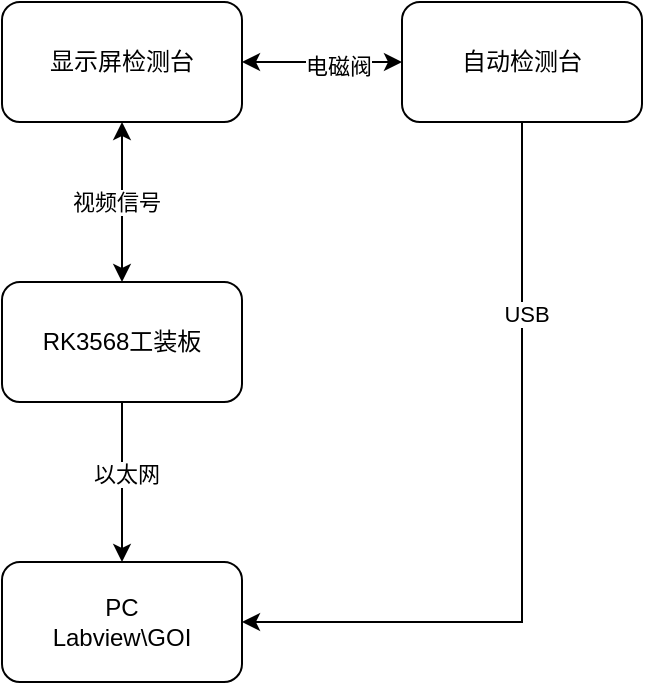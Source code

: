 <mxfile version="24.7.12">
  <diagram id="C5RBs43oDa-KdzZeNtuy" name="Page-1">
    <mxGraphModel dx="1554" dy="855" grid="1" gridSize="10" guides="1" tooltips="1" connect="1" arrows="1" fold="1" page="1" pageScale="1" pageWidth="827" pageHeight="1169" math="0" shadow="0">
      <root>
        <mxCell id="WIyWlLk6GJQsqaUBKTNV-0" />
        <mxCell id="WIyWlLk6GJQsqaUBKTNV-1" parent="WIyWlLk6GJQsqaUBKTNV-0" />
        <mxCell id="_CQTEebbkpNrZHb61_R--0" value="显示屏检测台" style="rounded=1;whiteSpace=wrap;html=1;" vertex="1" parent="WIyWlLk6GJQsqaUBKTNV-1">
          <mxGeometry x="284" y="180" width="120" height="60" as="geometry" />
        </mxCell>
        <mxCell id="_CQTEebbkpNrZHb61_R--9" value="" style="edgeStyle=orthogonalEdgeStyle;rounded=0;orthogonalLoop=1;jettySize=auto;html=1;" edge="1" parent="WIyWlLk6GJQsqaUBKTNV-1" source="_CQTEebbkpNrZHb61_R--4" target="_CQTEebbkpNrZHb61_R--8">
          <mxGeometry relative="1" as="geometry" />
        </mxCell>
        <mxCell id="_CQTEebbkpNrZHb61_R--10" value="以太网" style="edgeLabel;html=1;align=center;verticalAlign=middle;resizable=0;points=[];" vertex="1" connectable="0" parent="_CQTEebbkpNrZHb61_R--9">
          <mxGeometry x="-0.11" y="2" relative="1" as="geometry">
            <mxPoint as="offset" />
          </mxGeometry>
        </mxCell>
        <mxCell id="_CQTEebbkpNrZHb61_R--4" value="RK3568工装板" style="rounded=1;whiteSpace=wrap;html=1;" vertex="1" parent="WIyWlLk6GJQsqaUBKTNV-1">
          <mxGeometry x="284" y="320" width="120" height="60" as="geometry" />
        </mxCell>
        <mxCell id="_CQTEebbkpNrZHb61_R--11" style="edgeStyle=orthogonalEdgeStyle;rounded=0;orthogonalLoop=1;jettySize=auto;html=1;entryX=1;entryY=0.5;entryDx=0;entryDy=0;" edge="1" parent="WIyWlLk6GJQsqaUBKTNV-1" source="_CQTEebbkpNrZHb61_R--6" target="_CQTEebbkpNrZHb61_R--8">
          <mxGeometry relative="1" as="geometry">
            <Array as="points">
              <mxPoint x="544" y="490" />
            </Array>
          </mxGeometry>
        </mxCell>
        <mxCell id="_CQTEebbkpNrZHb61_R--12" value="USB" style="edgeLabel;html=1;align=center;verticalAlign=middle;resizable=0;points=[];" vertex="1" connectable="0" parent="_CQTEebbkpNrZHb61_R--11">
          <mxGeometry x="-0.51" y="2" relative="1" as="geometry">
            <mxPoint as="offset" />
          </mxGeometry>
        </mxCell>
        <mxCell id="_CQTEebbkpNrZHb61_R--6" value="自动检测台" style="rounded=1;whiteSpace=wrap;html=1;" vertex="1" parent="WIyWlLk6GJQsqaUBKTNV-1">
          <mxGeometry x="484" y="180" width="120" height="60" as="geometry" />
        </mxCell>
        <mxCell id="_CQTEebbkpNrZHb61_R--8" value="PC&lt;div&gt;Labview\GOI&lt;/div&gt;" style="rounded=1;whiteSpace=wrap;html=1;" vertex="1" parent="WIyWlLk6GJQsqaUBKTNV-1">
          <mxGeometry x="284" y="460" width="120" height="60" as="geometry" />
        </mxCell>
        <mxCell id="_CQTEebbkpNrZHb61_R--13" value="" style="endArrow=classic;startArrow=classic;html=1;rounded=0;entryX=0;entryY=0.5;entryDx=0;entryDy=0;exitX=1;exitY=0.5;exitDx=0;exitDy=0;" edge="1" parent="WIyWlLk6GJQsqaUBKTNV-1" source="_CQTEebbkpNrZHb61_R--0" target="_CQTEebbkpNrZHb61_R--6">
          <mxGeometry width="50" height="50" relative="1" as="geometry">
            <mxPoint x="424" y="160" as="sourcePoint" />
            <mxPoint x="474" y="110" as="targetPoint" />
          </mxGeometry>
        </mxCell>
        <mxCell id="_CQTEebbkpNrZHb61_R--16" value="电磁阀" style="edgeLabel;html=1;align=center;verticalAlign=middle;resizable=0;points=[];" vertex="1" connectable="0" parent="_CQTEebbkpNrZHb61_R--13">
          <mxGeometry x="0.195" y="-2" relative="1" as="geometry">
            <mxPoint as="offset" />
          </mxGeometry>
        </mxCell>
        <mxCell id="_CQTEebbkpNrZHb61_R--14" value="" style="endArrow=classic;startArrow=classic;html=1;rounded=0;exitX=0.5;exitY=0;exitDx=0;exitDy=0;" edge="1" parent="WIyWlLk6GJQsqaUBKTNV-1" source="_CQTEebbkpNrZHb61_R--4">
          <mxGeometry width="50" height="50" relative="1" as="geometry">
            <mxPoint x="294" y="290" as="sourcePoint" />
            <mxPoint x="344" y="240" as="targetPoint" />
          </mxGeometry>
        </mxCell>
        <mxCell id="_CQTEebbkpNrZHb61_R--15" value="视频信号" style="edgeLabel;html=1;align=center;verticalAlign=middle;resizable=0;points=[];" vertex="1" connectable="0" parent="_CQTEebbkpNrZHb61_R--14">
          <mxGeometry x="0.01" y="3" relative="1" as="geometry">
            <mxPoint as="offset" />
          </mxGeometry>
        </mxCell>
      </root>
    </mxGraphModel>
  </diagram>
</mxfile>
